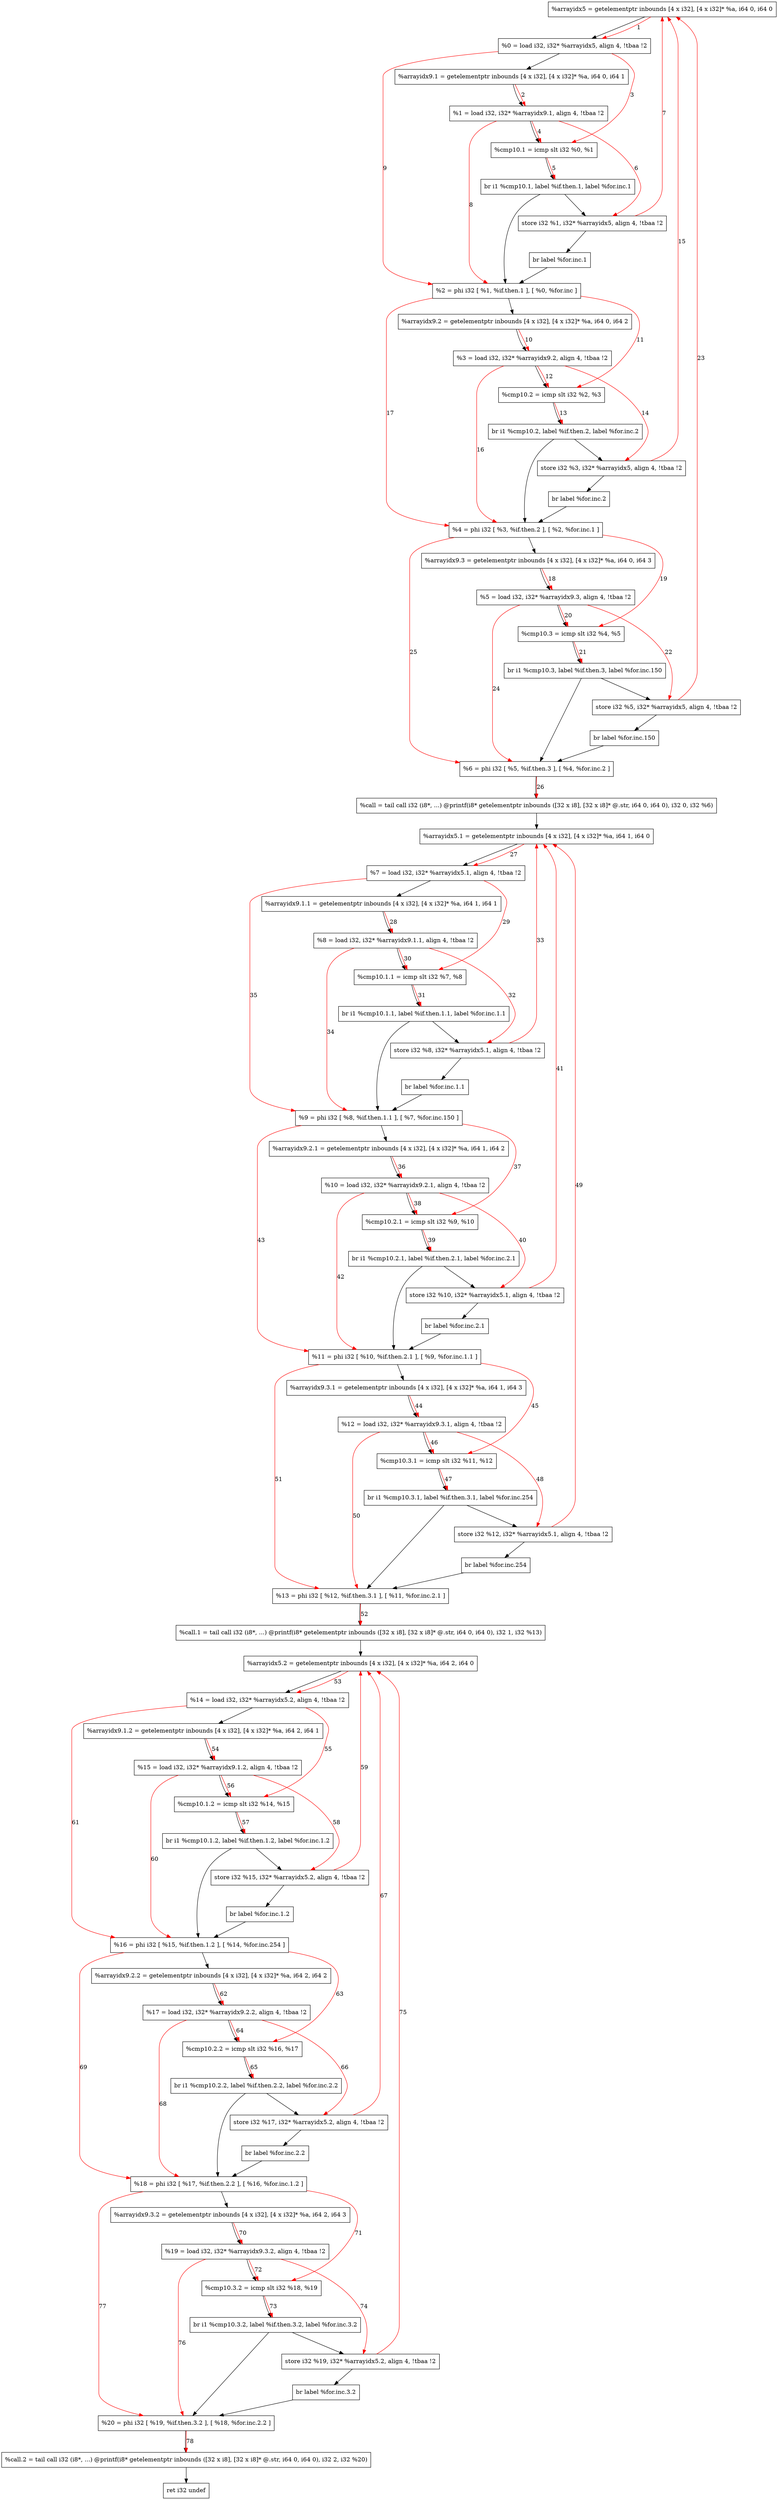 digraph "CDFG for'func' function" {
	Node0x56172ac23ef8[shape=record, label="  %arrayidx5 = getelementptr inbounds [4 x i32], [4 x i32]* %a, i64 0, i64 0"]
	Node0x56172ac23828[shape=record, label="  %0 = load i32, i32* %arrayidx5, align 4, !tbaa !2"]
	Node0x56172ac24ea8[shape=record, label="  %arrayidx9.1 = getelementptr inbounds [4 x i32], [4 x i32]* %a, i64 0, i64 1"]
	Node0x56172ac24f48[shape=record, label="  %1 = load i32, i32* %arrayidx9.1, align 4, !tbaa !2"]
	Node0x56172ac255f0[shape=record, label="  %cmp10.1 = icmp slt i32 %0, %1"]
	Node0x56172abaadb8[shape=record, label="  br i1 %cmp10.1, label %if.then.1, label %for.inc.1"]
	Node0x56172ac25820[shape=record, label="  store i32 %1, i32* %arrayidx5, align 4, !tbaa !2"]
	Node0x56172ac256c8[shape=record, label="  br label %for.inc.1"]
	Node0x56172ac25878[shape=record, label="  %2 = phi i32 [ %1, %if.then.1 ], [ %0, %for.inc ]"]
	Node0x56172ac259b8[shape=record, label="  %arrayidx9.2 = getelementptr inbounds [4 x i32], [4 x i32]* %a, i64 0, i64 2"]
	Node0x56172ac257a8[shape=record, label="  %3 = load i32, i32* %arrayidx9.2, align 4, !tbaa !2"]
	Node0x56172ac25a70[shape=record, label="  %cmp10.2 = icmp slt i32 %2, %3"]
	Node0x56172abb6228[shape=record, label="  br i1 %cmp10.2, label %if.then.2, label %for.inc.2"]
	Node0x56172ac25ca0[shape=record, label="  store i32 %3, i32* %arrayidx5, align 4, !tbaa !2"]
	Node0x56172ac25b48[shape=record, label="  br label %for.inc.2"]
	Node0x56172ac25cf8[shape=record, label="  %4 = phi i32 [ %3, %if.then.2 ], [ %2, %for.inc.1 ]"]
	Node0x56172ac25e28[shape=record, label="  %arrayidx9.3 = getelementptr inbounds [4 x i32], [4 x i32]* %a, i64 0, i64 3"]
	Node0x56172ac25c28[shape=record, label="  %5 = load i32, i32* %arrayidx9.3, align 4, !tbaa !2"]
	Node0x56172ac25ee0[shape=record, label="  %cmp10.3 = icmp slt i32 %4, %5"]
	Node0x56172abb6348[shape=record, label="  br i1 %cmp10.3, label %if.then.3, label %for.inc.150"]
	Node0x56172ac262d0[shape=record, label="  store i32 %5, i32* %arrayidx5, align 4, !tbaa !2"]
	Node0x56172ac26178[shape=record, label="  br label %for.inc.150"]
	Node0x56172ac26328[shape=record, label="  %6 = phi i32 [ %5, %if.then.3 ], [ %4, %for.inc.2 ]"]
	Node0x56172ac26730[shape=record, label="  %call = tail call i32 (i8*, ...) @printf(i8* getelementptr inbounds ([32 x i8], [32 x i8]* @.str, i64 0, i64 0), i32 0, i32 %6)"]
	Node0x56172ac26838[shape=record, label="  %arrayidx5.1 = getelementptr inbounds [4 x i32], [4 x i32]* %a, i64 1, i64 0"]
	Node0x56172ac268d8[shape=record, label="  %7 = load i32, i32* %arrayidx5.1, align 4, !tbaa !2"]
	Node0x56172ac26968[shape=record, label="  %arrayidx9.1.1 = getelementptr inbounds [4 x i32], [4 x i32]* %a, i64 1, i64 1"]
	Node0x56172ac26a08[shape=record, label="  %8 = load i32, i32* %arrayidx9.1.1, align 4, !tbaa !2"]
	Node0x56172ac26a80[shape=record, label="  %cmp10.1.1 = icmp slt i32 %7, %8"]
	Node0x56172ac26ca8[shape=record, label="  br i1 %cmp10.1.1, label %if.then.1.1, label %for.inc.1.1"]
	Node0x56172ac26d20[shape=record, label="  store i32 %8, i32* %arrayidx5.1, align 4, !tbaa !2"]
	Node0x56172ac26b38[shape=record, label="  br label %for.inc.1.1"]
	Node0x56172ac26d78[shape=record, label="  %9 = phi i32 [ %8, %if.then.1.1 ], [ %7, %for.inc.150 ]"]
	Node0x56172ac26e58[shape=record, label="  %arrayidx9.2.1 = getelementptr inbounds [4 x i32], [4 x i32]* %a, i64 1, i64 2"]
	Node0x56172ac26c18[shape=record, label="  %10 = load i32, i32* %arrayidx9.2.1, align 4, !tbaa !2"]
	Node0x56172ac26f10[shape=record, label="  %cmp10.2.1 = icmp slt i32 %9, %10"]
	Node0x56172ac274a8[shape=record, label="  br i1 %cmp10.2.1, label %if.then.2.1, label %for.inc.2.1"]
	Node0x56172ac27520[shape=record, label="  store i32 %10, i32* %arrayidx5.1, align 4, !tbaa !2"]
	Node0x56172ac27018[shape=record, label="  br label %for.inc.2.1"]
	Node0x56172ac27578[shape=record, label="  %11 = phi i32 [ %10, %if.then.2.1 ], [ %9, %for.inc.1.1 ]"]
	Node0x56172ac27658[shape=record, label="  %arrayidx9.3.1 = getelementptr inbounds [4 x i32], [4 x i32]* %a, i64 1, i64 3"]
	Node0x56172ac27418[shape=record, label="  %12 = load i32, i32* %arrayidx9.3.1, align 4, !tbaa !2"]
	Node0x56172ac27710[shape=record, label="  %cmp10.3.1 = icmp slt i32 %11, %12"]
	Node0x56172ac27988[shape=record, label="  br i1 %cmp10.3.1, label %if.then.3.1, label %for.inc.254"]
	Node0x56172ac27a00[shape=record, label="  store i32 %12, i32* %arrayidx5.1, align 4, !tbaa !2"]
	Node0x56172ac27818[shape=record, label="  br label %for.inc.254"]
	Node0x56172ac27a58[shape=record, label="  %13 = phi i32 [ %12, %if.then.3.1 ], [ %11, %for.inc.2.1 ]"]
	Node0x56172ac27ba0[shape=record, label="  %call.1 = tail call i32 (i8*, ...) @printf(i8* getelementptr inbounds ([32 x i8], [32 x i8]* @.str, i64 0, i64 0), i32 1, i32 %13)"]
	Node0x56172ac27c88[shape=record, label="  %arrayidx5.2 = getelementptr inbounds [4 x i32], [4 x i32]* %a, i64 2, i64 0"]
	Node0x56172ac278f8[shape=record, label="  %14 = load i32, i32* %arrayidx5.2, align 4, !tbaa !2"]
	Node0x56172ac27d58[shape=record, label="  %arrayidx9.1.2 = getelementptr inbounds [4 x i32], [4 x i32]* %a, i64 2, i64 1"]
	Node0x56172ac27df8[shape=record, label="  %15 = load i32, i32* %arrayidx9.1.2, align 4, !tbaa !2"]
	Node0x56172ac27e70[shape=record, label="  %cmp10.1.2 = icmp slt i32 %14, %15"]
	Node0x56172ac280e8[shape=record, label="  br i1 %cmp10.1.2, label %if.then.1.2, label %for.inc.1.2"]
	Node0x56172ac28160[shape=record, label="  store i32 %15, i32* %arrayidx5.2, align 4, !tbaa !2"]
	Node0x56172ac27f78[shape=record, label="  br label %for.inc.1.2"]
	Node0x56172ac281b8[shape=record, label="  %16 = phi i32 [ %15, %if.then.1.2 ], [ %14, %for.inc.254 ]"]
	Node0x56172ac28298[shape=record, label="  %arrayidx9.2.2 = getelementptr inbounds [4 x i32], [4 x i32]* %a, i64 2, i64 2"]
	Node0x56172ac28058[shape=record, label="  %17 = load i32, i32* %arrayidx9.2.2, align 4, !tbaa !2"]
	Node0x56172ac28350[shape=record, label="  %cmp10.2.2 = icmp slt i32 %16, %17"]
	Node0x56172abb6588[shape=record, label="  br i1 %cmp10.2.2, label %if.then.2.2, label %for.inc.2.2"]
	Node0x56172ac285b0[shape=record, label="  store i32 %17, i32* %arrayidx5.2, align 4, !tbaa !2"]
	Node0x56172ac28458[shape=record, label="  br label %for.inc.2.2"]
	Node0x56172ac28608[shape=record, label="  %18 = phi i32 [ %17, %if.then.2.2 ], [ %16, %for.inc.1.2 ]"]
	Node0x56172ac286e8[shape=record, label="  %arrayidx9.3.2 = getelementptr inbounds [4 x i32], [4 x i32]* %a, i64 2, i64 3"]
	Node0x56172ac28538[shape=record, label="  %19 = load i32, i32* %arrayidx9.3.2, align 4, !tbaa !2"]
	Node0x56172ac287a0[shape=record, label="  %cmp10.3.2 = icmp slt i32 %18, %19"]
	Node0x56172ac29228[shape=record, label="  br i1 %cmp10.3.2, label %if.then.3.2, label %for.inc.3.2"]
	Node0x56172ac292a0[shape=record, label="  store i32 %19, i32* %arrayidx5.2, align 4, !tbaa !2"]
	Node0x56172ac288a8[shape=record, label="  br label %for.inc.3.2"]
	Node0x56172ac292f8[shape=record, label="  %20 = phi i32 [ %19, %if.then.3.2 ], [ %18, %for.inc.2.2 ]"]
	Node0x56172ac29440[shape=record, label="  %call.2 = tail call i32 (i8*, ...) @printf(i8* getelementptr inbounds ([32 x i8], [32 x i8]* @.str, i64 0, i64 0), i32 2, i32 %20)"]
	Node0x56172ac29198[shape=record, label="  ret i32 undef"]
	Node0x56172ac23ef8 -> Node0x56172ac23828
	Node0x56172ac23828 -> Node0x56172ac24ea8
	Node0x56172ac24ea8 -> Node0x56172ac24f48
	Node0x56172ac24f48 -> Node0x56172ac255f0
	Node0x56172ac255f0 -> Node0x56172abaadb8
	Node0x56172abaadb8 -> Node0x56172ac25820
	Node0x56172abaadb8 -> Node0x56172ac25878
	Node0x56172ac25820 -> Node0x56172ac256c8
	Node0x56172ac256c8 -> Node0x56172ac25878
	Node0x56172ac25878 -> Node0x56172ac259b8
	Node0x56172ac259b8 -> Node0x56172ac257a8
	Node0x56172ac257a8 -> Node0x56172ac25a70
	Node0x56172ac25a70 -> Node0x56172abb6228
	Node0x56172abb6228 -> Node0x56172ac25ca0
	Node0x56172abb6228 -> Node0x56172ac25cf8
	Node0x56172ac25ca0 -> Node0x56172ac25b48
	Node0x56172ac25b48 -> Node0x56172ac25cf8
	Node0x56172ac25cf8 -> Node0x56172ac25e28
	Node0x56172ac25e28 -> Node0x56172ac25c28
	Node0x56172ac25c28 -> Node0x56172ac25ee0
	Node0x56172ac25ee0 -> Node0x56172abb6348
	Node0x56172abb6348 -> Node0x56172ac262d0
	Node0x56172abb6348 -> Node0x56172ac26328
	Node0x56172ac262d0 -> Node0x56172ac26178
	Node0x56172ac26178 -> Node0x56172ac26328
	Node0x56172ac26328 -> Node0x56172ac26730
	Node0x56172ac26730 -> Node0x56172ac26838
	Node0x56172ac26838 -> Node0x56172ac268d8
	Node0x56172ac268d8 -> Node0x56172ac26968
	Node0x56172ac26968 -> Node0x56172ac26a08
	Node0x56172ac26a08 -> Node0x56172ac26a80
	Node0x56172ac26a80 -> Node0x56172ac26ca8
	Node0x56172ac26ca8 -> Node0x56172ac26d20
	Node0x56172ac26ca8 -> Node0x56172ac26d78
	Node0x56172ac26d20 -> Node0x56172ac26b38
	Node0x56172ac26b38 -> Node0x56172ac26d78
	Node0x56172ac26d78 -> Node0x56172ac26e58
	Node0x56172ac26e58 -> Node0x56172ac26c18
	Node0x56172ac26c18 -> Node0x56172ac26f10
	Node0x56172ac26f10 -> Node0x56172ac274a8
	Node0x56172ac274a8 -> Node0x56172ac27520
	Node0x56172ac274a8 -> Node0x56172ac27578
	Node0x56172ac27520 -> Node0x56172ac27018
	Node0x56172ac27018 -> Node0x56172ac27578
	Node0x56172ac27578 -> Node0x56172ac27658
	Node0x56172ac27658 -> Node0x56172ac27418
	Node0x56172ac27418 -> Node0x56172ac27710
	Node0x56172ac27710 -> Node0x56172ac27988
	Node0x56172ac27988 -> Node0x56172ac27a00
	Node0x56172ac27988 -> Node0x56172ac27a58
	Node0x56172ac27a00 -> Node0x56172ac27818
	Node0x56172ac27818 -> Node0x56172ac27a58
	Node0x56172ac27a58 -> Node0x56172ac27ba0
	Node0x56172ac27ba0 -> Node0x56172ac27c88
	Node0x56172ac27c88 -> Node0x56172ac278f8
	Node0x56172ac278f8 -> Node0x56172ac27d58
	Node0x56172ac27d58 -> Node0x56172ac27df8
	Node0x56172ac27df8 -> Node0x56172ac27e70
	Node0x56172ac27e70 -> Node0x56172ac280e8
	Node0x56172ac280e8 -> Node0x56172ac28160
	Node0x56172ac280e8 -> Node0x56172ac281b8
	Node0x56172ac28160 -> Node0x56172ac27f78
	Node0x56172ac27f78 -> Node0x56172ac281b8
	Node0x56172ac281b8 -> Node0x56172ac28298
	Node0x56172ac28298 -> Node0x56172ac28058
	Node0x56172ac28058 -> Node0x56172ac28350
	Node0x56172ac28350 -> Node0x56172abb6588
	Node0x56172abb6588 -> Node0x56172ac285b0
	Node0x56172abb6588 -> Node0x56172ac28608
	Node0x56172ac285b0 -> Node0x56172ac28458
	Node0x56172ac28458 -> Node0x56172ac28608
	Node0x56172ac28608 -> Node0x56172ac286e8
	Node0x56172ac286e8 -> Node0x56172ac28538
	Node0x56172ac28538 -> Node0x56172ac287a0
	Node0x56172ac287a0 -> Node0x56172ac29228
	Node0x56172ac29228 -> Node0x56172ac292a0
	Node0x56172ac29228 -> Node0x56172ac292f8
	Node0x56172ac292a0 -> Node0x56172ac288a8
	Node0x56172ac288a8 -> Node0x56172ac292f8
	Node0x56172ac292f8 -> Node0x56172ac29440
	Node0x56172ac29440 -> Node0x56172ac29198
edge [color=red]
	Node0x56172ac23ef8 -> Node0x56172ac23828[label="1"]
	Node0x56172ac24ea8 -> Node0x56172ac24f48[label="2"]
	Node0x56172ac23828 -> Node0x56172ac255f0[label="3"]
	Node0x56172ac24f48 -> Node0x56172ac255f0[label="4"]
	Node0x56172ac255f0 -> Node0x56172abaadb8[label="5"]
	Node0x56172ac24f48 -> Node0x56172ac25820[label="6"]
	Node0x56172ac25820 -> Node0x56172ac23ef8[label="7"]
	Node0x56172ac24f48 -> Node0x56172ac25878[label="8"]
	Node0x56172ac23828 -> Node0x56172ac25878[label="9"]
	Node0x56172ac259b8 -> Node0x56172ac257a8[label="10"]
	Node0x56172ac25878 -> Node0x56172ac25a70[label="11"]
	Node0x56172ac257a8 -> Node0x56172ac25a70[label="12"]
	Node0x56172ac25a70 -> Node0x56172abb6228[label="13"]
	Node0x56172ac257a8 -> Node0x56172ac25ca0[label="14"]
	Node0x56172ac25ca0 -> Node0x56172ac23ef8[label="15"]
	Node0x56172ac257a8 -> Node0x56172ac25cf8[label="16"]
	Node0x56172ac25878 -> Node0x56172ac25cf8[label="17"]
	Node0x56172ac25e28 -> Node0x56172ac25c28[label="18"]
	Node0x56172ac25cf8 -> Node0x56172ac25ee0[label="19"]
	Node0x56172ac25c28 -> Node0x56172ac25ee0[label="20"]
	Node0x56172ac25ee0 -> Node0x56172abb6348[label="21"]
	Node0x56172ac25c28 -> Node0x56172ac262d0[label="22"]
	Node0x56172ac262d0 -> Node0x56172ac23ef8[label="23"]
	Node0x56172ac25c28 -> Node0x56172ac26328[label="24"]
	Node0x56172ac25cf8 -> Node0x56172ac26328[label="25"]
	Node0x56172ac26328 -> Node0x56172ac26730[label="26"]
	Node0x56172ac26838 -> Node0x56172ac268d8[label="27"]
	Node0x56172ac26968 -> Node0x56172ac26a08[label="28"]
	Node0x56172ac268d8 -> Node0x56172ac26a80[label="29"]
	Node0x56172ac26a08 -> Node0x56172ac26a80[label="30"]
	Node0x56172ac26a80 -> Node0x56172ac26ca8[label="31"]
	Node0x56172ac26a08 -> Node0x56172ac26d20[label="32"]
	Node0x56172ac26d20 -> Node0x56172ac26838[label="33"]
	Node0x56172ac26a08 -> Node0x56172ac26d78[label="34"]
	Node0x56172ac268d8 -> Node0x56172ac26d78[label="35"]
	Node0x56172ac26e58 -> Node0x56172ac26c18[label="36"]
	Node0x56172ac26d78 -> Node0x56172ac26f10[label="37"]
	Node0x56172ac26c18 -> Node0x56172ac26f10[label="38"]
	Node0x56172ac26f10 -> Node0x56172ac274a8[label="39"]
	Node0x56172ac26c18 -> Node0x56172ac27520[label="40"]
	Node0x56172ac27520 -> Node0x56172ac26838[label="41"]
	Node0x56172ac26c18 -> Node0x56172ac27578[label="42"]
	Node0x56172ac26d78 -> Node0x56172ac27578[label="43"]
	Node0x56172ac27658 -> Node0x56172ac27418[label="44"]
	Node0x56172ac27578 -> Node0x56172ac27710[label="45"]
	Node0x56172ac27418 -> Node0x56172ac27710[label="46"]
	Node0x56172ac27710 -> Node0x56172ac27988[label="47"]
	Node0x56172ac27418 -> Node0x56172ac27a00[label="48"]
	Node0x56172ac27a00 -> Node0x56172ac26838[label="49"]
	Node0x56172ac27418 -> Node0x56172ac27a58[label="50"]
	Node0x56172ac27578 -> Node0x56172ac27a58[label="51"]
	Node0x56172ac27a58 -> Node0x56172ac27ba0[label="52"]
	Node0x56172ac27c88 -> Node0x56172ac278f8[label="53"]
	Node0x56172ac27d58 -> Node0x56172ac27df8[label="54"]
	Node0x56172ac278f8 -> Node0x56172ac27e70[label="55"]
	Node0x56172ac27df8 -> Node0x56172ac27e70[label="56"]
	Node0x56172ac27e70 -> Node0x56172ac280e8[label="57"]
	Node0x56172ac27df8 -> Node0x56172ac28160[label="58"]
	Node0x56172ac28160 -> Node0x56172ac27c88[label="59"]
	Node0x56172ac27df8 -> Node0x56172ac281b8[label="60"]
	Node0x56172ac278f8 -> Node0x56172ac281b8[label="61"]
	Node0x56172ac28298 -> Node0x56172ac28058[label="62"]
	Node0x56172ac281b8 -> Node0x56172ac28350[label="63"]
	Node0x56172ac28058 -> Node0x56172ac28350[label="64"]
	Node0x56172ac28350 -> Node0x56172abb6588[label="65"]
	Node0x56172ac28058 -> Node0x56172ac285b0[label="66"]
	Node0x56172ac285b0 -> Node0x56172ac27c88[label="67"]
	Node0x56172ac28058 -> Node0x56172ac28608[label="68"]
	Node0x56172ac281b8 -> Node0x56172ac28608[label="69"]
	Node0x56172ac286e8 -> Node0x56172ac28538[label="70"]
	Node0x56172ac28608 -> Node0x56172ac287a0[label="71"]
	Node0x56172ac28538 -> Node0x56172ac287a0[label="72"]
	Node0x56172ac287a0 -> Node0x56172ac29228[label="73"]
	Node0x56172ac28538 -> Node0x56172ac292a0[label="74"]
	Node0x56172ac292a0 -> Node0x56172ac27c88[label="75"]
	Node0x56172ac28538 -> Node0x56172ac292f8[label="76"]
	Node0x56172ac28608 -> Node0x56172ac292f8[label="77"]
	Node0x56172ac292f8 -> Node0x56172ac29440[label="78"]
}
